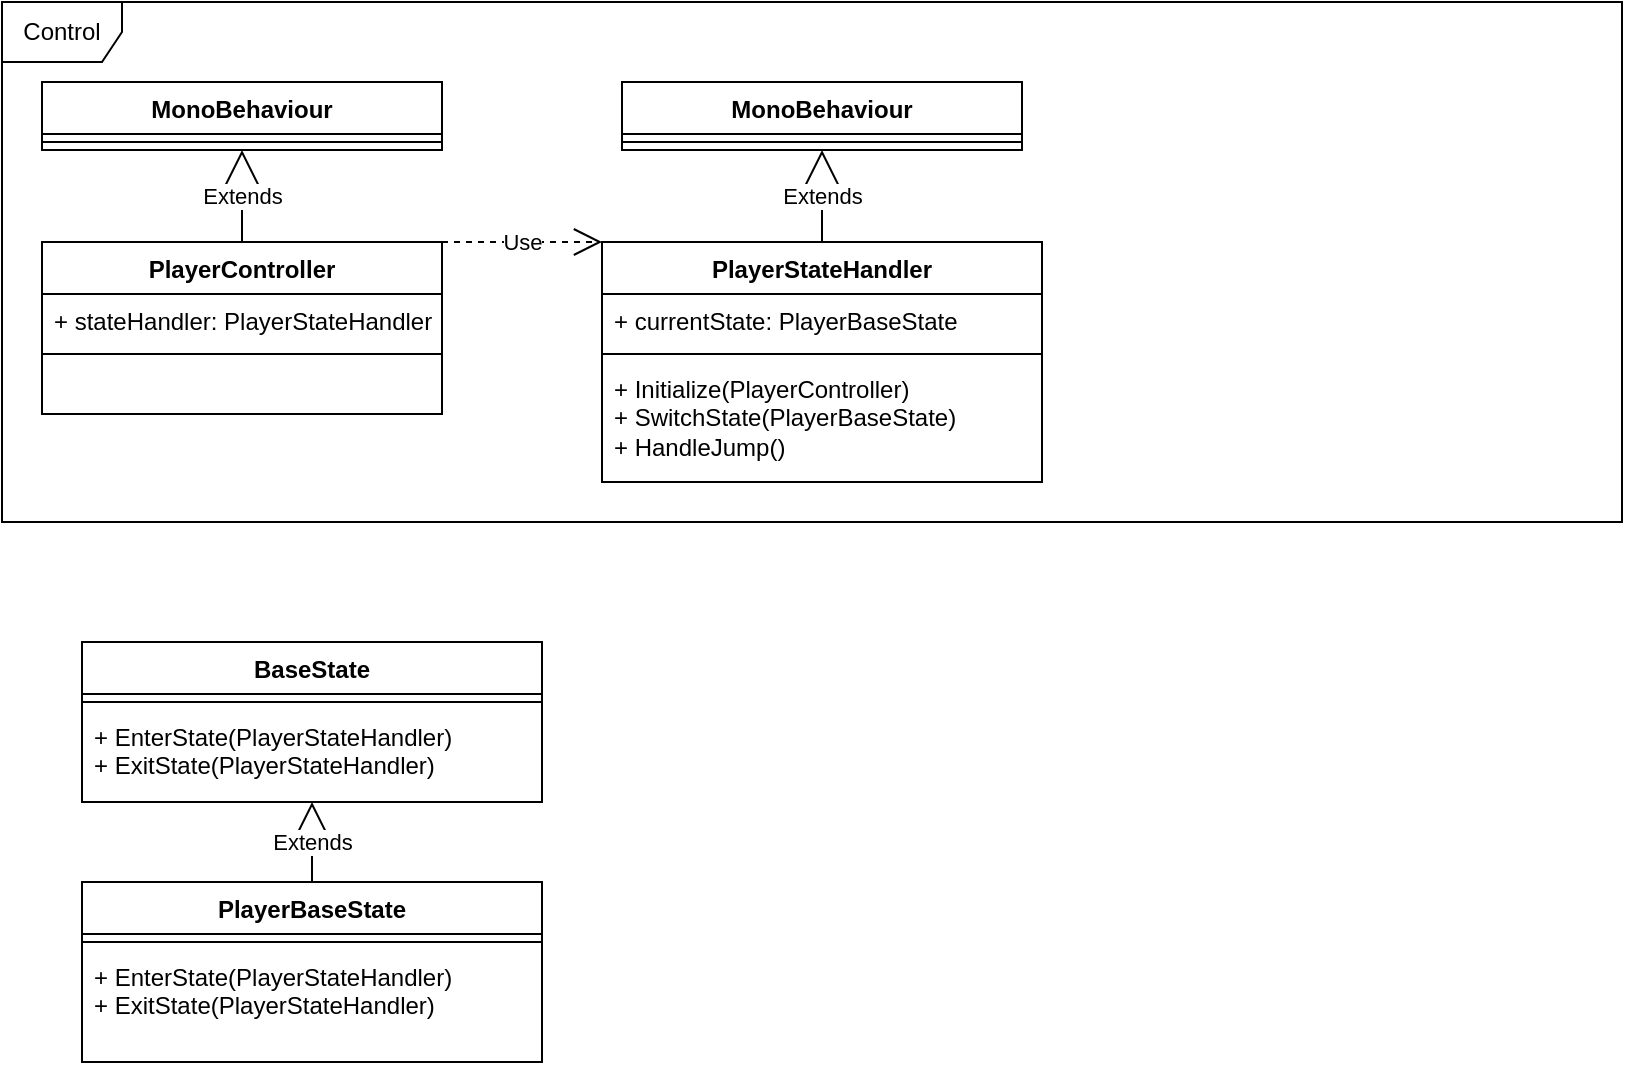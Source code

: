 <mxfile version="21.4.0" type="device">
  <diagram name="Page-1" id="c4acf3e9-155e-7222-9cf6-157b1a14988f">
    <mxGraphModel dx="1434" dy="796" grid="1" gridSize="10" guides="1" tooltips="1" connect="1" arrows="1" fold="1" page="1" pageScale="1" pageWidth="850" pageHeight="1100" background="none" math="0" shadow="0">
      <root>
        <mxCell id="0" />
        <mxCell id="1" parent="0" />
        <mxCell id="jxHgDn-rldh_3Dp6JYQk-1" value="PlayerController" style="swimlane;fontStyle=1;align=center;verticalAlign=top;childLayout=stackLayout;horizontal=1;startSize=26;horizontalStack=0;resizeParent=1;resizeParentMax=0;resizeLast=0;collapsible=1;marginBottom=0;whiteSpace=wrap;html=1;" vertex="1" parent="1">
          <mxGeometry x="40" y="140" width="200" height="86" as="geometry" />
        </mxCell>
        <mxCell id="jxHgDn-rldh_3Dp6JYQk-2" value="+ stateHandler: PlayerStateHandler" style="text;strokeColor=none;fillColor=none;align=left;verticalAlign=top;spacingLeft=4;spacingRight=4;overflow=hidden;rotatable=0;points=[[0,0.5],[1,0.5]];portConstraint=eastwest;whiteSpace=wrap;html=1;" vertex="1" parent="jxHgDn-rldh_3Dp6JYQk-1">
          <mxGeometry y="26" width="200" height="26" as="geometry" />
        </mxCell>
        <mxCell id="jxHgDn-rldh_3Dp6JYQk-3" value="" style="line;strokeWidth=1;fillColor=none;align=left;verticalAlign=middle;spacingTop=-1;spacingLeft=3;spacingRight=3;rotatable=0;labelPosition=right;points=[];portConstraint=eastwest;strokeColor=inherit;" vertex="1" parent="jxHgDn-rldh_3Dp6JYQk-1">
          <mxGeometry y="52" width="200" height="8" as="geometry" />
        </mxCell>
        <mxCell id="jxHgDn-rldh_3Dp6JYQk-4" value="&amp;nbsp;" style="text;strokeColor=none;fillColor=none;align=left;verticalAlign=top;spacingLeft=4;spacingRight=4;overflow=hidden;rotatable=0;points=[[0,0.5],[1,0.5]];portConstraint=eastwest;whiteSpace=wrap;html=1;" vertex="1" parent="jxHgDn-rldh_3Dp6JYQk-1">
          <mxGeometry y="60" width="200" height="26" as="geometry" />
        </mxCell>
        <mxCell id="jxHgDn-rldh_3Dp6JYQk-5" value="PlayerStateHandler" style="swimlane;fontStyle=1;align=center;verticalAlign=top;childLayout=stackLayout;horizontal=1;startSize=26;horizontalStack=0;resizeParent=1;resizeParentMax=0;resizeLast=0;collapsible=1;marginBottom=0;whiteSpace=wrap;html=1;" vertex="1" parent="1">
          <mxGeometry x="320" y="140" width="220" height="120" as="geometry">
            <mxRectangle x="320" y="30" width="150" height="30" as="alternateBounds" />
          </mxGeometry>
        </mxCell>
        <mxCell id="jxHgDn-rldh_3Dp6JYQk-6" value="+ currentState: PlayerBaseState" style="text;strokeColor=none;fillColor=none;align=left;verticalAlign=top;spacingLeft=4;spacingRight=4;overflow=hidden;rotatable=0;points=[[0,0.5],[1,0.5]];portConstraint=eastwest;whiteSpace=wrap;html=1;" vertex="1" parent="jxHgDn-rldh_3Dp6JYQk-5">
          <mxGeometry y="26" width="220" height="26" as="geometry" />
        </mxCell>
        <mxCell id="jxHgDn-rldh_3Dp6JYQk-7" value="" style="line;strokeWidth=1;fillColor=none;align=left;verticalAlign=middle;spacingTop=-1;spacingLeft=3;spacingRight=3;rotatable=0;labelPosition=right;points=[];portConstraint=eastwest;strokeColor=inherit;" vertex="1" parent="jxHgDn-rldh_3Dp6JYQk-5">
          <mxGeometry y="52" width="220" height="8" as="geometry" />
        </mxCell>
        <mxCell id="jxHgDn-rldh_3Dp6JYQk-8" value="+ Initialize(PlayerController)&lt;br&gt;+ SwitchState(PlayerBaseState)&lt;br&gt;+ HandleJump()" style="text;strokeColor=none;fillColor=none;align=left;verticalAlign=top;spacingLeft=4;spacingRight=4;overflow=hidden;rotatable=0;points=[[0,0.5],[1,0.5]];portConstraint=eastwest;whiteSpace=wrap;html=1;" vertex="1" parent="jxHgDn-rldh_3Dp6JYQk-5">
          <mxGeometry y="60" width="220" height="60" as="geometry" />
        </mxCell>
        <mxCell id="jxHgDn-rldh_3Dp6JYQk-9" value="Use" style="endArrow=open;endSize=12;dashed=1;html=1;rounded=0;exitX=1;exitY=0;exitDx=0;exitDy=0;entryX=0;entryY=0;entryDx=0;entryDy=0;" edge="1" parent="1" source="jxHgDn-rldh_3Dp6JYQk-1" target="jxHgDn-rldh_3Dp6JYQk-5">
          <mxGeometry width="160" relative="1" as="geometry">
            <mxPoint x="340" y="420" as="sourcePoint" />
            <mxPoint x="500" y="420" as="targetPoint" />
          </mxGeometry>
        </mxCell>
        <mxCell id="jxHgDn-rldh_3Dp6JYQk-10" value="MonoBehaviour" style="swimlane;fontStyle=1;align=center;verticalAlign=top;childLayout=stackLayout;horizontal=1;startSize=26;horizontalStack=0;resizeParent=1;resizeParentMax=0;resizeLast=0;collapsible=1;marginBottom=0;whiteSpace=wrap;html=1;" vertex="1" parent="1">
          <mxGeometry x="40" y="60" width="200" height="34" as="geometry" />
        </mxCell>
        <mxCell id="jxHgDn-rldh_3Dp6JYQk-12" value="" style="line;strokeWidth=1;fillColor=none;align=left;verticalAlign=middle;spacingTop=-1;spacingLeft=3;spacingRight=3;rotatable=0;labelPosition=right;points=[];portConstraint=eastwest;strokeColor=inherit;" vertex="1" parent="jxHgDn-rldh_3Dp6JYQk-10">
          <mxGeometry y="26" width="200" height="8" as="geometry" />
        </mxCell>
        <mxCell id="jxHgDn-rldh_3Dp6JYQk-15" value="Extends" style="endArrow=block;endSize=16;endFill=0;html=1;rounded=0;exitX=0.5;exitY=0;exitDx=0;exitDy=0;entryX=0.5;entryY=1;entryDx=0;entryDy=0;" edge="1" parent="1" source="jxHgDn-rldh_3Dp6JYQk-1" target="jxHgDn-rldh_3Dp6JYQk-10">
          <mxGeometry width="160" relative="1" as="geometry">
            <mxPoint x="340" y="350" as="sourcePoint" />
            <mxPoint x="500" y="350" as="targetPoint" />
          </mxGeometry>
        </mxCell>
        <mxCell id="jxHgDn-rldh_3Dp6JYQk-16" value="MonoBehaviour" style="swimlane;fontStyle=1;align=center;verticalAlign=top;childLayout=stackLayout;horizontal=1;startSize=26;horizontalStack=0;resizeParent=1;resizeParentMax=0;resizeLast=0;collapsible=1;marginBottom=0;whiteSpace=wrap;html=1;" vertex="1" parent="1">
          <mxGeometry x="330" y="60" width="200" height="34" as="geometry" />
        </mxCell>
        <mxCell id="jxHgDn-rldh_3Dp6JYQk-17" value="" style="line;strokeWidth=1;fillColor=none;align=left;verticalAlign=middle;spacingTop=-1;spacingLeft=3;spacingRight=3;rotatable=0;labelPosition=right;points=[];portConstraint=eastwest;strokeColor=inherit;" vertex="1" parent="jxHgDn-rldh_3Dp6JYQk-16">
          <mxGeometry y="26" width="200" height="8" as="geometry" />
        </mxCell>
        <mxCell id="jxHgDn-rldh_3Dp6JYQk-18" value="Extends" style="endArrow=block;endSize=16;endFill=0;html=1;rounded=0;exitX=0.5;exitY=0;exitDx=0;exitDy=0;entryX=0.5;entryY=1;entryDx=0;entryDy=0;" edge="1" parent="1" source="jxHgDn-rldh_3Dp6JYQk-5" target="jxHgDn-rldh_3Dp6JYQk-16">
          <mxGeometry width="160" relative="1" as="geometry">
            <mxPoint x="150" y="150" as="sourcePoint" />
            <mxPoint x="460" y="110" as="targetPoint" />
          </mxGeometry>
        </mxCell>
        <mxCell id="jxHgDn-rldh_3Dp6JYQk-20" value="Control" style="shape=umlFrame;whiteSpace=wrap;html=1;pointerEvents=0;" vertex="1" parent="1">
          <mxGeometry x="20" y="20" width="810" height="260" as="geometry" />
        </mxCell>
        <mxCell id="jxHgDn-rldh_3Dp6JYQk-21" value="BaseState" style="swimlane;fontStyle=1;align=center;verticalAlign=top;childLayout=stackLayout;horizontal=1;startSize=26;horizontalStack=0;resizeParent=1;resizeParentMax=0;resizeLast=0;collapsible=1;marginBottom=0;whiteSpace=wrap;html=1;" vertex="1" parent="1">
          <mxGeometry x="60" y="340" width="230" height="80" as="geometry">
            <mxRectangle x="60" y="340" width="100" height="30" as="alternateBounds" />
          </mxGeometry>
        </mxCell>
        <mxCell id="jxHgDn-rldh_3Dp6JYQk-23" value="" style="line;strokeWidth=1;fillColor=none;align=left;verticalAlign=middle;spacingTop=-1;spacingLeft=3;spacingRight=3;rotatable=0;labelPosition=right;points=[];portConstraint=eastwest;strokeColor=inherit;" vertex="1" parent="jxHgDn-rldh_3Dp6JYQk-21">
          <mxGeometry y="26" width="230" height="8" as="geometry" />
        </mxCell>
        <mxCell id="jxHgDn-rldh_3Dp6JYQk-24" value="+ EnterState(PlayerStateHandler)&lt;br&gt;+ ExitState(PlayerStateHandler)" style="text;strokeColor=none;fillColor=none;align=left;verticalAlign=top;spacingLeft=4;spacingRight=4;overflow=hidden;rotatable=0;points=[[0,0.5],[1,0.5]];portConstraint=eastwest;whiteSpace=wrap;html=1;movable=0;resizable=0;deletable=0;editable=0;locked=1;connectable=0;" vertex="1" parent="jxHgDn-rldh_3Dp6JYQk-21">
          <mxGeometry y="34" width="230" height="46" as="geometry" />
        </mxCell>
        <mxCell id="jxHgDn-rldh_3Dp6JYQk-25" value="PlayerBaseState" style="swimlane;fontStyle=1;align=center;verticalAlign=top;childLayout=stackLayout;horizontal=1;startSize=26;horizontalStack=0;resizeParent=1;resizeParentMax=0;resizeLast=0;collapsible=1;marginBottom=0;whiteSpace=wrap;html=1;" vertex="1" parent="1">
          <mxGeometry x="60" y="460" width="230" height="90" as="geometry" />
        </mxCell>
        <mxCell id="jxHgDn-rldh_3Dp6JYQk-26" value="" style="line;strokeWidth=1;fillColor=none;align=left;verticalAlign=middle;spacingTop=-1;spacingLeft=3;spacingRight=3;rotatable=0;labelPosition=right;points=[];portConstraint=eastwest;strokeColor=inherit;" vertex="1" parent="jxHgDn-rldh_3Dp6JYQk-25">
          <mxGeometry y="26" width="230" height="8" as="geometry" />
        </mxCell>
        <mxCell id="jxHgDn-rldh_3Dp6JYQk-27" value="+ EnterState(PlayerStateHandler)&lt;br&gt;+ ExitState(PlayerStateHandler)" style="text;strokeColor=none;fillColor=none;align=left;verticalAlign=top;spacingLeft=4;spacingRight=4;overflow=hidden;rotatable=0;points=[[0,0.5],[1,0.5]];portConstraint=eastwest;whiteSpace=wrap;html=1;" vertex="1" parent="jxHgDn-rldh_3Dp6JYQk-25">
          <mxGeometry y="34" width="230" height="56" as="geometry" />
        </mxCell>
        <mxCell id="jxHgDn-rldh_3Dp6JYQk-28" value="Extends" style="endArrow=block;endSize=16;endFill=0;html=1;rounded=0;exitX=0.5;exitY=0;exitDx=0;exitDy=0;entryX=0.5;entryY=1;entryDx=0;entryDy=0;" edge="1" parent="1" source="jxHgDn-rldh_3Dp6JYQk-25" target="jxHgDn-rldh_3Dp6JYQk-21">
          <mxGeometry width="160" relative="1" as="geometry">
            <mxPoint x="310" y="440" as="sourcePoint" />
            <mxPoint x="175" y="440" as="targetPoint" />
          </mxGeometry>
        </mxCell>
      </root>
    </mxGraphModel>
  </diagram>
</mxfile>
